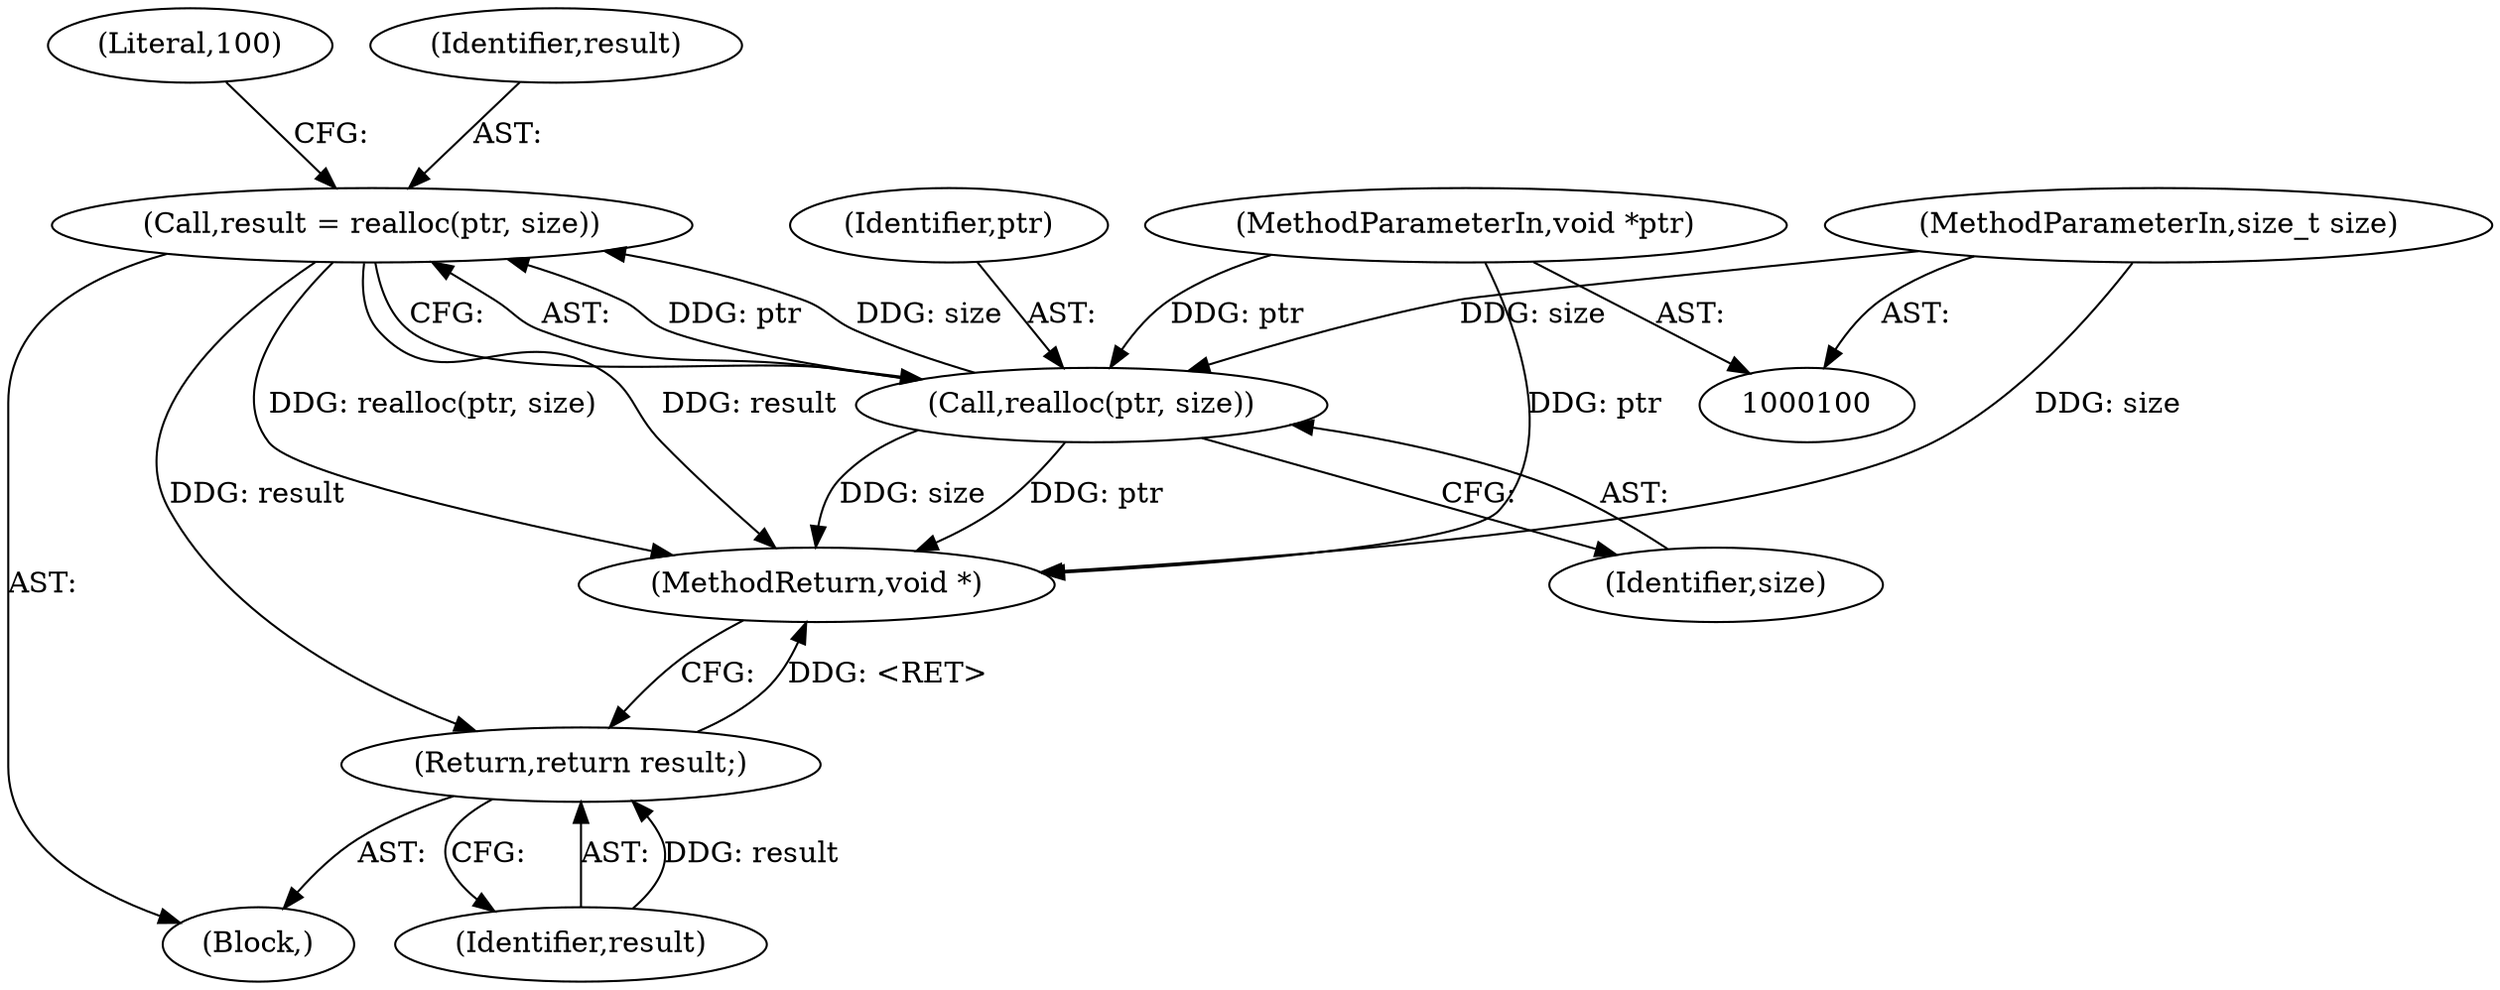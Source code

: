 digraph "0_jasper_988f8365f7d8ad8073b6786e433d34c553ecf568_0@API" {
"1000112" [label="(Call,result = realloc(ptr, size))"];
"1000114" [label="(Call,realloc(ptr, size))"];
"1000101" [label="(MethodParameterIn,void *ptr)"];
"1000102" [label="(MethodParameterIn,size_t size)"];
"1000126" [label="(Return,return result;)"];
"1000114" [label="(Call,realloc(ptr, size))"];
"1000103" [label="(Block,)"];
"1000112" [label="(Call,result = realloc(ptr, size))"];
"1000116" [label="(Identifier,size)"];
"1000115" [label="(Identifier,ptr)"];
"1000126" [label="(Return,return result;)"];
"1000101" [label="(MethodParameterIn,void *ptr)"];
"1000127" [label="(Identifier,result)"];
"1000118" [label="(Literal,100)"];
"1000113" [label="(Identifier,result)"];
"1000128" [label="(MethodReturn,void *)"];
"1000102" [label="(MethodParameterIn,size_t size)"];
"1000112" -> "1000103"  [label="AST: "];
"1000112" -> "1000114"  [label="CFG: "];
"1000113" -> "1000112"  [label="AST: "];
"1000114" -> "1000112"  [label="AST: "];
"1000118" -> "1000112"  [label="CFG: "];
"1000112" -> "1000128"  [label="DDG: realloc(ptr, size)"];
"1000112" -> "1000128"  [label="DDG: result"];
"1000114" -> "1000112"  [label="DDG: ptr"];
"1000114" -> "1000112"  [label="DDG: size"];
"1000112" -> "1000126"  [label="DDG: result"];
"1000114" -> "1000116"  [label="CFG: "];
"1000115" -> "1000114"  [label="AST: "];
"1000116" -> "1000114"  [label="AST: "];
"1000114" -> "1000128"  [label="DDG: ptr"];
"1000114" -> "1000128"  [label="DDG: size"];
"1000101" -> "1000114"  [label="DDG: ptr"];
"1000102" -> "1000114"  [label="DDG: size"];
"1000101" -> "1000100"  [label="AST: "];
"1000101" -> "1000128"  [label="DDG: ptr"];
"1000102" -> "1000100"  [label="AST: "];
"1000102" -> "1000128"  [label="DDG: size"];
"1000126" -> "1000103"  [label="AST: "];
"1000126" -> "1000127"  [label="CFG: "];
"1000127" -> "1000126"  [label="AST: "];
"1000128" -> "1000126"  [label="CFG: "];
"1000126" -> "1000128"  [label="DDG: <RET>"];
"1000127" -> "1000126"  [label="DDG: result"];
}
